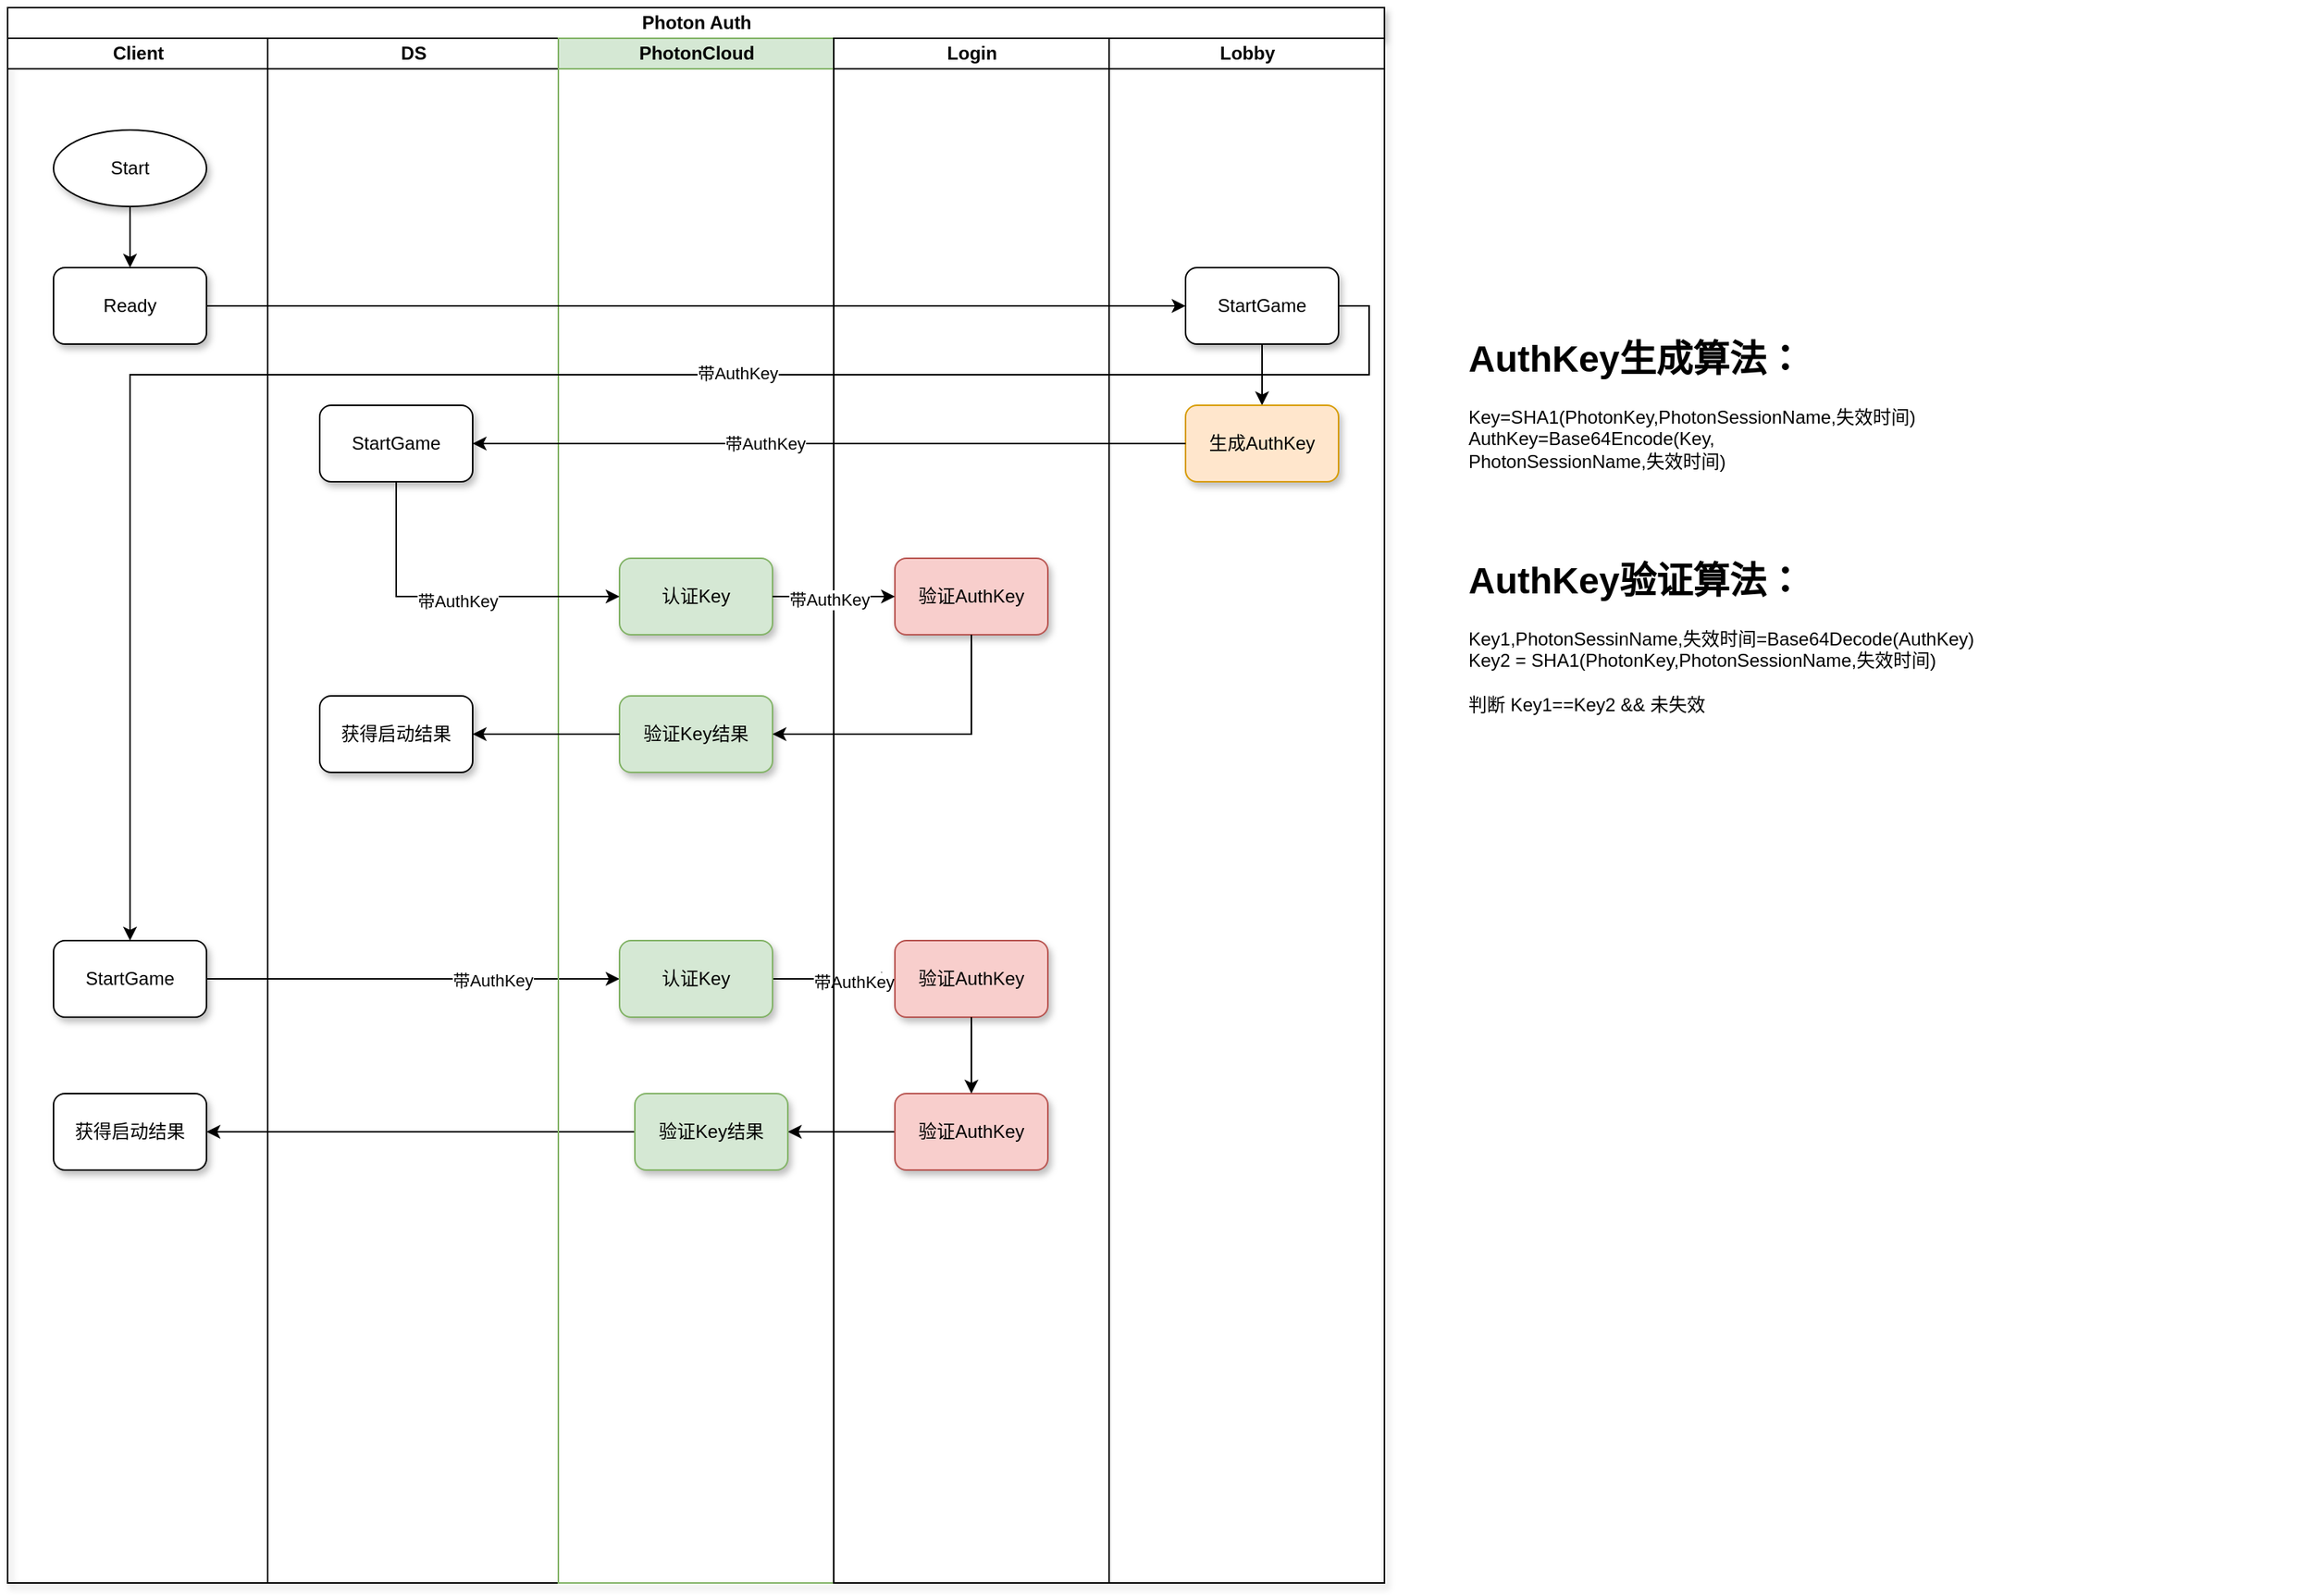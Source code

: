 <mxfile version="20.6.2" type="github">
  <diagram id="prtHgNgQTEPvFCAcTncT" name="Page-1">
    <mxGraphModel dx="1955" dy="896" grid="1" gridSize="10" guides="1" tooltips="1" connect="1" arrows="1" fold="1" page="1" pageScale="1" pageWidth="827" pageHeight="1169" math="0" shadow="0">
      <root>
        <mxCell id="0" />
        <mxCell id="1" parent="0" />
        <mxCell id="FPT-U1vLb6f6hilMJWcg-1" value="Photon Auth" style="swimlane;childLayout=stackLayout;resizeParent=1;resizeParentMax=0;startSize=20;html=1;shadow=1;" vertex="1" parent="1">
          <mxGeometry x="110" y="120" width="900" height="1030" as="geometry" />
        </mxCell>
        <mxCell id="FPT-U1vLb6f6hilMJWcg-2" value="Client" style="swimlane;startSize=20;html=1;" vertex="1" parent="FPT-U1vLb6f6hilMJWcg-1">
          <mxGeometry y="20" width="170" height="1010" as="geometry" />
        </mxCell>
        <mxCell id="FPT-U1vLb6f6hilMJWcg-17" style="edgeStyle=orthogonalEdgeStyle;rounded=0;orthogonalLoop=1;jettySize=auto;html=1;exitX=0.5;exitY=1;exitDx=0;exitDy=0;" edge="1" parent="FPT-U1vLb6f6hilMJWcg-2" source="FPT-U1vLb6f6hilMJWcg-14" target="FPT-U1vLb6f6hilMJWcg-15">
          <mxGeometry relative="1" as="geometry" />
        </mxCell>
        <mxCell id="FPT-U1vLb6f6hilMJWcg-14" value="Start" style="ellipse;whiteSpace=wrap;html=1;shadow=1;fillColor=#FFFFFF;" vertex="1" parent="FPT-U1vLb6f6hilMJWcg-2">
          <mxGeometry x="30" y="60" width="100" height="50" as="geometry" />
        </mxCell>
        <mxCell id="FPT-U1vLb6f6hilMJWcg-15" value="Ready" style="rounded=1;whiteSpace=wrap;html=1;shadow=1;fillColor=#FFFFFF;" vertex="1" parent="FPT-U1vLb6f6hilMJWcg-2">
          <mxGeometry x="30" y="150" width="100" height="50" as="geometry" />
        </mxCell>
        <mxCell id="FPT-U1vLb6f6hilMJWcg-37" value="StartGame" style="rounded=1;whiteSpace=wrap;html=1;shadow=1;fillColor=#FFFFFF;" vertex="1" parent="FPT-U1vLb6f6hilMJWcg-2">
          <mxGeometry x="30" y="590" width="100" height="50" as="geometry" />
        </mxCell>
        <mxCell id="FPT-U1vLb6f6hilMJWcg-51" value="获得启动结果" style="rounded=1;whiteSpace=wrap;html=1;shadow=1;fillColor=#FFFFFF;" vertex="1" parent="FPT-U1vLb6f6hilMJWcg-2">
          <mxGeometry x="30" y="690" width="100" height="50" as="geometry" />
        </mxCell>
        <mxCell id="FPT-U1vLb6f6hilMJWcg-3" value="DS" style="swimlane;startSize=20;html=1;" vertex="1" parent="FPT-U1vLb6f6hilMJWcg-1">
          <mxGeometry x="170" y="20" width="190" height="1010" as="geometry" />
        </mxCell>
        <mxCell id="FPT-U1vLb6f6hilMJWcg-21" value="StartGame" style="rounded=1;whiteSpace=wrap;html=1;shadow=1;fillColor=#FFFFFF;" vertex="1" parent="FPT-U1vLb6f6hilMJWcg-3">
          <mxGeometry x="34" y="240" width="100" height="50" as="geometry" />
        </mxCell>
        <mxCell id="FPT-U1vLb6f6hilMJWcg-32" value="获得启动结果" style="rounded=1;whiteSpace=wrap;html=1;shadow=1;fillColor=#FFFFFF;" vertex="1" parent="FPT-U1vLb6f6hilMJWcg-3">
          <mxGeometry x="34" y="430" width="100" height="50" as="geometry" />
        </mxCell>
        <mxCell id="FPT-U1vLb6f6hilMJWcg-43" style="edgeStyle=orthogonalEdgeStyle;rounded=0;orthogonalLoop=1;jettySize=auto;html=1;exitX=1;exitY=0.5;exitDx=0;exitDy=0;" edge="1" parent="FPT-U1vLb6f6hilMJWcg-1" source="FPT-U1vLb6f6hilMJWcg-37" target="FPT-U1vLb6f6hilMJWcg-42">
          <mxGeometry relative="1" as="geometry" />
        </mxCell>
        <mxCell id="FPT-U1vLb6f6hilMJWcg-57" value="带AuthKey" style="edgeLabel;html=1;align=center;verticalAlign=middle;resizable=0;points=[];" vertex="1" connectable="0" parent="FPT-U1vLb6f6hilMJWcg-43">
          <mxGeometry x="0.385" y="-1" relative="1" as="geometry">
            <mxPoint as="offset" />
          </mxGeometry>
        </mxCell>
        <mxCell id="FPT-U1vLb6f6hilMJWcg-45" style="edgeStyle=orthogonalEdgeStyle;rounded=0;orthogonalLoop=1;jettySize=auto;html=1;exitX=1;exitY=0.5;exitDx=0;exitDy=0;" edge="1" parent="FPT-U1vLb6f6hilMJWcg-1" source="FPT-U1vLb6f6hilMJWcg-42" target="FPT-U1vLb6f6hilMJWcg-44">
          <mxGeometry relative="1" as="geometry" />
        </mxCell>
        <mxCell id="FPT-U1vLb6f6hilMJWcg-58" value="带AuthKey" style="edgeLabel;html=1;align=center;verticalAlign=middle;resizable=0;points=[];" vertex="1" connectable="0" parent="FPT-U1vLb6f6hilMJWcg-45">
          <mxGeometry x="0.308" y="-2" relative="1" as="geometry">
            <mxPoint as="offset" />
          </mxGeometry>
        </mxCell>
        <mxCell id="FPT-U1vLb6f6hilMJWcg-49" style="edgeStyle=orthogonalEdgeStyle;rounded=0;orthogonalLoop=1;jettySize=auto;html=1;exitX=0;exitY=0.5;exitDx=0;exitDy=0;" edge="1" parent="FPT-U1vLb6f6hilMJWcg-1" source="FPT-U1vLb6f6hilMJWcg-46" target="FPT-U1vLb6f6hilMJWcg-48">
          <mxGeometry relative="1" as="geometry" />
        </mxCell>
        <mxCell id="FPT-U1vLb6f6hilMJWcg-53" style="edgeStyle=orthogonalEdgeStyle;rounded=0;orthogonalLoop=1;jettySize=auto;html=1;entryX=1;entryY=0.5;entryDx=0;entryDy=0;" edge="1" parent="FPT-U1vLb6f6hilMJWcg-1" source="FPT-U1vLb6f6hilMJWcg-48" target="FPT-U1vLb6f6hilMJWcg-51">
          <mxGeometry relative="1" as="geometry" />
        </mxCell>
        <mxCell id="FPT-U1vLb6f6hilMJWcg-4" value="PhotonCloud" style="swimlane;startSize=20;html=1;fillColor=#d5e8d4;strokeColor=#82b366;" vertex="1" parent="FPT-U1vLb6f6hilMJWcg-1">
          <mxGeometry x="360" y="20" width="180" height="1010" as="geometry">
            <mxRectangle x="360" y="20" width="40" height="460" as="alternateBounds" />
          </mxGeometry>
        </mxCell>
        <mxCell id="FPT-U1vLb6f6hilMJWcg-24" value="认证Key" style="rounded=1;whiteSpace=wrap;html=1;shadow=1;fillColor=#d5e8d4;strokeColor=#82b366;" vertex="1" parent="FPT-U1vLb6f6hilMJWcg-4">
          <mxGeometry x="40" y="340" width="100" height="50" as="geometry" />
        </mxCell>
        <mxCell id="FPT-U1vLb6f6hilMJWcg-28" value="验证Key结果" style="rounded=1;whiteSpace=wrap;html=1;shadow=1;fillColor=#d5e8d4;strokeColor=#82b366;" vertex="1" parent="FPT-U1vLb6f6hilMJWcg-4">
          <mxGeometry x="40" y="430" width="100" height="50" as="geometry" />
        </mxCell>
        <mxCell id="FPT-U1vLb6f6hilMJWcg-42" value="认证Key" style="rounded=1;whiteSpace=wrap;html=1;shadow=1;fillColor=#d5e8d4;strokeColor=#82b366;" vertex="1" parent="FPT-U1vLb6f6hilMJWcg-4">
          <mxGeometry x="40" y="590" width="100" height="50" as="geometry" />
        </mxCell>
        <mxCell id="FPT-U1vLb6f6hilMJWcg-48" value="验证Key结果" style="rounded=1;whiteSpace=wrap;html=1;shadow=1;fillColor=#d5e8d4;strokeColor=#82b366;" vertex="1" parent="FPT-U1vLb6f6hilMJWcg-4">
          <mxGeometry x="50" y="690" width="100" height="50" as="geometry" />
        </mxCell>
        <mxCell id="FPT-U1vLb6f6hilMJWcg-13" value="Login" style="swimlane;startSize=20;html=1;fillColor=#FFFFFF;" vertex="1" parent="FPT-U1vLb6f6hilMJWcg-1">
          <mxGeometry x="540" y="20" width="180" height="1010" as="geometry">
            <mxRectangle x="360" y="20" width="40" height="460" as="alternateBounds" />
          </mxGeometry>
        </mxCell>
        <mxCell id="FPT-U1vLb6f6hilMJWcg-26" value="验证AuthKey" style="rounded=1;whiteSpace=wrap;html=1;shadow=1;fillColor=#f8cecc;strokeColor=#b85450;" vertex="1" parent="FPT-U1vLb6f6hilMJWcg-13">
          <mxGeometry x="40" y="340" width="100" height="50" as="geometry" />
        </mxCell>
        <mxCell id="FPT-U1vLb6f6hilMJWcg-44" value="验证AuthKey" style="rounded=1;whiteSpace=wrap;html=1;shadow=1;fillColor=#f8cecc;strokeColor=#b85450;" vertex="1" parent="FPT-U1vLb6f6hilMJWcg-13">
          <mxGeometry x="40" y="590" width="100" height="50" as="geometry" />
        </mxCell>
        <mxCell id="FPT-U1vLb6f6hilMJWcg-46" value="验证AuthKey" style="rounded=1;whiteSpace=wrap;html=1;shadow=1;fillColor=#f8cecc;strokeColor=#b85450;" vertex="1" parent="FPT-U1vLb6f6hilMJWcg-13">
          <mxGeometry x="40" y="690" width="100" height="50" as="geometry" />
        </mxCell>
        <mxCell id="FPT-U1vLb6f6hilMJWcg-47" style="edgeStyle=orthogonalEdgeStyle;rounded=0;orthogonalLoop=1;jettySize=auto;html=1;exitX=0.5;exitY=1;exitDx=0;exitDy=0;" edge="1" parent="FPT-U1vLb6f6hilMJWcg-13" source="FPT-U1vLb6f6hilMJWcg-44" target="FPT-U1vLb6f6hilMJWcg-46">
          <mxGeometry relative="1" as="geometry" />
        </mxCell>
        <mxCell id="FPT-U1vLb6f6hilMJWcg-12" value="Lobby" style="swimlane;startSize=20;html=1;fillColor=#FFFFFF;" vertex="1" parent="FPT-U1vLb6f6hilMJWcg-1">
          <mxGeometry x="720" y="20" width="180" height="1010" as="geometry">
            <mxRectangle x="360" y="20" width="40" height="460" as="alternateBounds" />
          </mxGeometry>
        </mxCell>
        <mxCell id="FPT-U1vLb6f6hilMJWcg-20" style="edgeStyle=orthogonalEdgeStyle;rounded=0;orthogonalLoop=1;jettySize=auto;html=1;exitX=0.5;exitY=1;exitDx=0;exitDy=0;" edge="1" parent="FPT-U1vLb6f6hilMJWcg-12" source="FPT-U1vLb6f6hilMJWcg-16" target="FPT-U1vLb6f6hilMJWcg-19">
          <mxGeometry relative="1" as="geometry" />
        </mxCell>
        <mxCell id="FPT-U1vLb6f6hilMJWcg-16" value="StartGame" style="rounded=1;whiteSpace=wrap;html=1;shadow=1;fillColor=#FFFFFF;" vertex="1" parent="FPT-U1vLb6f6hilMJWcg-12">
          <mxGeometry x="50" y="150" width="100" height="50" as="geometry" />
        </mxCell>
        <mxCell id="FPT-U1vLb6f6hilMJWcg-19" value="生成AuthKey" style="rounded=1;whiteSpace=wrap;html=1;shadow=1;fillColor=#ffe6cc;strokeColor=#d79b00;" vertex="1" parent="FPT-U1vLb6f6hilMJWcg-12">
          <mxGeometry x="50" y="240" width="100" height="50" as="geometry" />
        </mxCell>
        <mxCell id="FPT-U1vLb6f6hilMJWcg-18" style="edgeStyle=orthogonalEdgeStyle;rounded=0;orthogonalLoop=1;jettySize=auto;html=1;exitX=1;exitY=0.5;exitDx=0;exitDy=0;" edge="1" parent="FPT-U1vLb6f6hilMJWcg-1" source="FPT-U1vLb6f6hilMJWcg-15" target="FPT-U1vLb6f6hilMJWcg-16">
          <mxGeometry relative="1" as="geometry" />
        </mxCell>
        <mxCell id="FPT-U1vLb6f6hilMJWcg-22" style="edgeStyle=orthogonalEdgeStyle;rounded=0;orthogonalLoop=1;jettySize=auto;html=1;entryX=1;entryY=0.5;entryDx=0;entryDy=0;" edge="1" parent="FPT-U1vLb6f6hilMJWcg-1" source="FPT-U1vLb6f6hilMJWcg-19" target="FPT-U1vLb6f6hilMJWcg-21">
          <mxGeometry relative="1" as="geometry" />
        </mxCell>
        <mxCell id="FPT-U1vLb6f6hilMJWcg-23" value="带AuthKey" style="edgeLabel;html=1;align=center;verticalAlign=middle;resizable=0;points=[];" vertex="1" connectable="0" parent="FPT-U1vLb6f6hilMJWcg-22">
          <mxGeometry x="0.18" relative="1" as="geometry">
            <mxPoint as="offset" />
          </mxGeometry>
        </mxCell>
        <mxCell id="FPT-U1vLb6f6hilMJWcg-25" style="edgeStyle=orthogonalEdgeStyle;rounded=0;orthogonalLoop=1;jettySize=auto;html=1;exitX=0.5;exitY=1;exitDx=0;exitDy=0;entryX=0;entryY=0.5;entryDx=0;entryDy=0;" edge="1" parent="FPT-U1vLb6f6hilMJWcg-1" source="FPT-U1vLb6f6hilMJWcg-21" target="FPT-U1vLb6f6hilMJWcg-24">
          <mxGeometry relative="1" as="geometry" />
        </mxCell>
        <mxCell id="FPT-U1vLb6f6hilMJWcg-55" value="带AuthKey" style="edgeLabel;html=1;align=center;verticalAlign=middle;resizable=0;points=[];" vertex="1" connectable="0" parent="FPT-U1vLb6f6hilMJWcg-25">
          <mxGeometry x="0.041" y="-3" relative="1" as="geometry">
            <mxPoint as="offset" />
          </mxGeometry>
        </mxCell>
        <mxCell id="FPT-U1vLb6f6hilMJWcg-27" style="edgeStyle=orthogonalEdgeStyle;rounded=0;orthogonalLoop=1;jettySize=auto;html=1;exitX=1;exitY=0.5;exitDx=0;exitDy=0;" edge="1" parent="FPT-U1vLb6f6hilMJWcg-1" source="FPT-U1vLb6f6hilMJWcg-24" target="FPT-U1vLb6f6hilMJWcg-26">
          <mxGeometry relative="1" as="geometry" />
        </mxCell>
        <mxCell id="FPT-U1vLb6f6hilMJWcg-56" value="带AuthKey" style="edgeLabel;html=1;align=center;verticalAlign=middle;resizable=0;points=[];" vertex="1" connectable="0" parent="FPT-U1vLb6f6hilMJWcg-27">
          <mxGeometry x="-0.082" y="-2" relative="1" as="geometry">
            <mxPoint as="offset" />
          </mxGeometry>
        </mxCell>
        <mxCell id="FPT-U1vLb6f6hilMJWcg-33" style="edgeStyle=orthogonalEdgeStyle;rounded=0;orthogonalLoop=1;jettySize=auto;html=1;exitX=0.5;exitY=1;exitDx=0;exitDy=0;entryX=1;entryY=0.5;entryDx=0;entryDy=0;" edge="1" parent="FPT-U1vLb6f6hilMJWcg-1" source="FPT-U1vLb6f6hilMJWcg-26" target="FPT-U1vLb6f6hilMJWcg-28">
          <mxGeometry relative="1" as="geometry" />
        </mxCell>
        <mxCell id="FPT-U1vLb6f6hilMJWcg-34" style="edgeStyle=orthogonalEdgeStyle;rounded=0;orthogonalLoop=1;jettySize=auto;html=1;" edge="1" parent="FPT-U1vLb6f6hilMJWcg-1" source="FPT-U1vLb6f6hilMJWcg-28" target="FPT-U1vLb6f6hilMJWcg-32">
          <mxGeometry relative="1" as="geometry" />
        </mxCell>
        <mxCell id="FPT-U1vLb6f6hilMJWcg-38" style="edgeStyle=orthogonalEdgeStyle;rounded=0;orthogonalLoop=1;jettySize=auto;html=1;exitX=1;exitY=0.5;exitDx=0;exitDy=0;entryX=0.5;entryY=0;entryDx=0;entryDy=0;" edge="1" parent="FPT-U1vLb6f6hilMJWcg-1" source="FPT-U1vLb6f6hilMJWcg-16" target="FPT-U1vLb6f6hilMJWcg-37">
          <mxGeometry relative="1" as="geometry">
            <Array as="points">
              <mxPoint x="890" y="195" />
              <mxPoint x="890" y="240" />
              <mxPoint x="80" y="240" />
            </Array>
          </mxGeometry>
        </mxCell>
        <mxCell id="FPT-U1vLb6f6hilMJWcg-54" value="带AuthKey" style="edgeLabel;html=1;align=center;verticalAlign=middle;resizable=0;points=[];" vertex="1" connectable="0" parent="FPT-U1vLb6f6hilMJWcg-38">
          <mxGeometry x="-0.232" y="-1" relative="1" as="geometry">
            <mxPoint as="offset" />
          </mxGeometry>
        </mxCell>
        <mxCell id="FPT-U1vLb6f6hilMJWcg-59" value="&lt;h1&gt;AuthKey生成算法：&lt;/h1&gt;&lt;div&gt;Key=SHA1(PhotonKey,PhotonSessionName,失效时间)&lt;/div&gt;&lt;div&gt;AuthKey=Base64Encode(Key,&amp;nbsp;&amp;nbsp;&lt;/div&gt;PhotonSessionName,失效时间&lt;span style=&quot;background-color: initial;&quot;&gt;)&lt;/span&gt;" style="text;html=1;strokeColor=none;fillColor=none;spacing=5;spacingTop=-20;whiteSpace=wrap;overflow=hidden;rounded=0;shadow=1;" vertex="1" parent="1">
          <mxGeometry x="1060" y="330" width="550" height="140" as="geometry" />
        </mxCell>
        <mxCell id="FPT-U1vLb6f6hilMJWcg-60" value="&lt;h1&gt;AuthKey验证算法：&lt;/h1&gt;&lt;div&gt;Key1,PhotonSessinName,失效时间=Base64Decode(AuthKey)&lt;/div&gt;&lt;div&gt;Key2 = SHA1(PhotonKey,PhotonSessionName,失效时间)&lt;/div&gt;&lt;div&gt;&lt;br&gt;&lt;/div&gt;&lt;div&gt;判断 Key1==Key2 &amp;amp;&amp;amp; 未失效&lt;/div&gt;" style="text;html=1;strokeColor=none;fillColor=none;spacing=5;spacingTop=-20;whiteSpace=wrap;overflow=hidden;rounded=0;shadow=1;" vertex="1" parent="1">
          <mxGeometry x="1060" y="475" width="380" height="110" as="geometry" />
        </mxCell>
      </root>
    </mxGraphModel>
  </diagram>
</mxfile>
